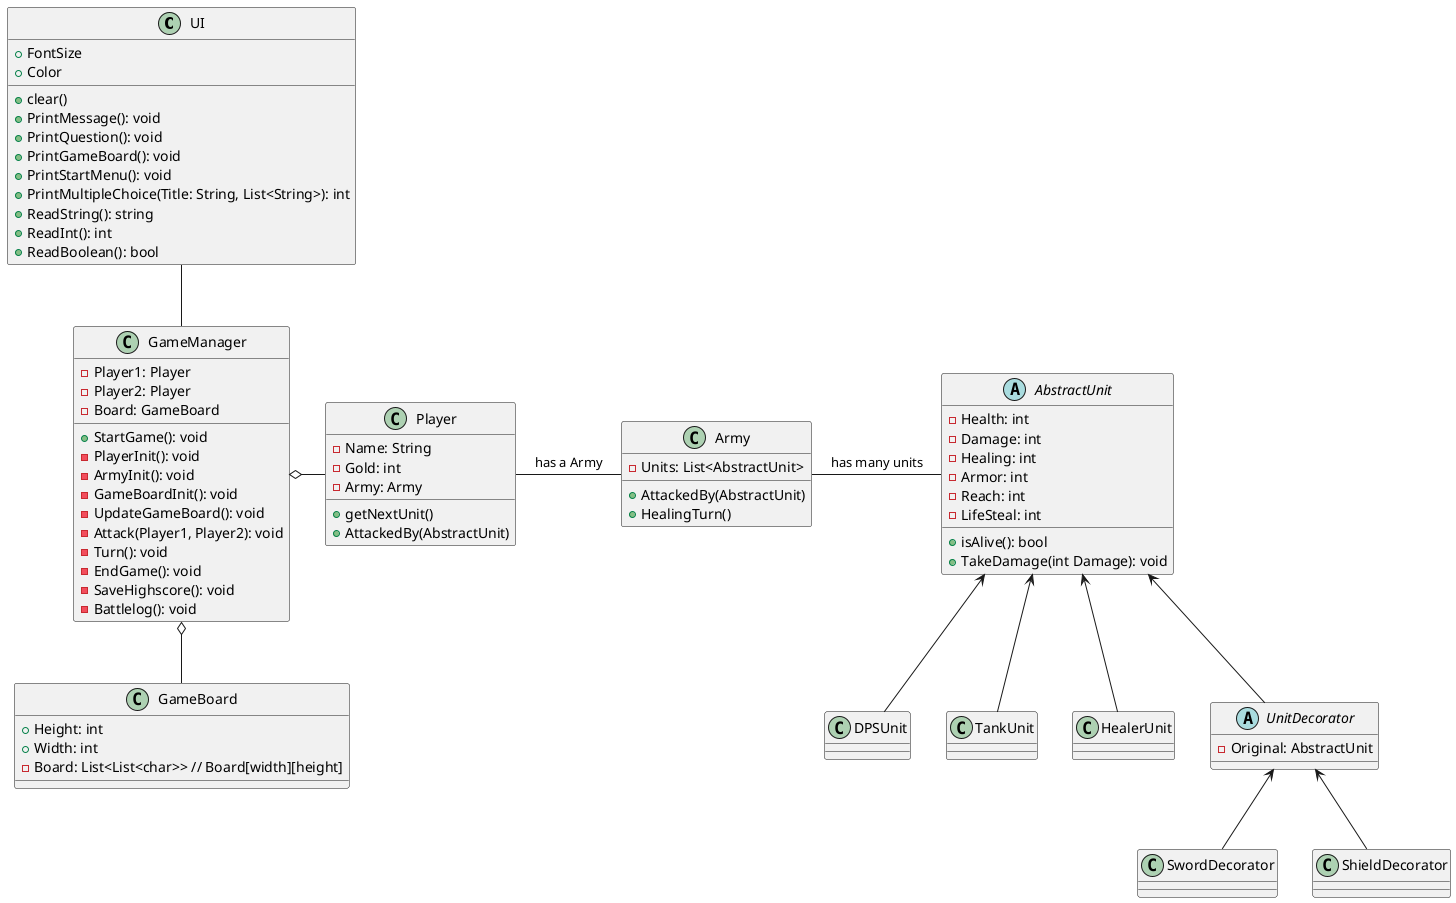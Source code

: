 @startuml
'https://plantuml.com/class-diagram
class UI{
+ FontSize
+ Color
+ clear()
+ PrintMessage(): void
+ PrintQuestion(): void
+ PrintGameBoard(): void
+ PrintStartMenu(): void
+ PrintMultipleChoice(Title: String, List<String>): int
+ ReadString(): string
+ ReadInt(): int
+ ReadBoolean(): bool
}
class GameManager{
- Player1: Player
- Player2: Player
- Board: GameBoard 
+ StartGame(): void
- PlayerInit(): void
- ArmyInit(): void
- GameBoardInit(): void
- UpdateGameBoard(): void
- Attack(Player1, Player2): void
- Turn(): void
- EndGame(): void
- SaveHighscore(): void
- Battlelog(): void
}
class GameBoard{
+ Height: int
+ Width: int
- Board: List<List<char>> // Board[width][height]
}


class Army {
- Units: List<AbstractUnit>
+ AttackedBy(AbstractUnit)
+ HealingTurn()
}
class Player{
- Name: String
- Gold: int
- Army: Army
+ getNextUnit()
+ AttackedBy(AbstractUnit)
}

abstract class AbstractUnit{
- Health: int
- Damage: int
- Healing: int
- Armor: int
- Reach: int
- LifeSteal: int
+ isAlive(): bool
+ TakeDamage(int Damage): void
}
class DPSUnit
class TankUnit
class HealerUnit
abstract class UnitDecorator{
- Original: AbstractUnit
}
class SwordDecorator
class ShieldDecorator

UI -- GameManager
GameManager o- Player
GameManager o-- GameBoard
Player - Army : has a Army
Army - AbstractUnit : has many units
AbstractUnit <-- DPSUnit
AbstractUnit <-- TankUnit
AbstractUnit <-- HealerUnit
AbstractUnit <-- UnitDecorator
UnitDecorator <-- ShieldDecorator
UnitDecorator <-- SwordDecorator



@enduml